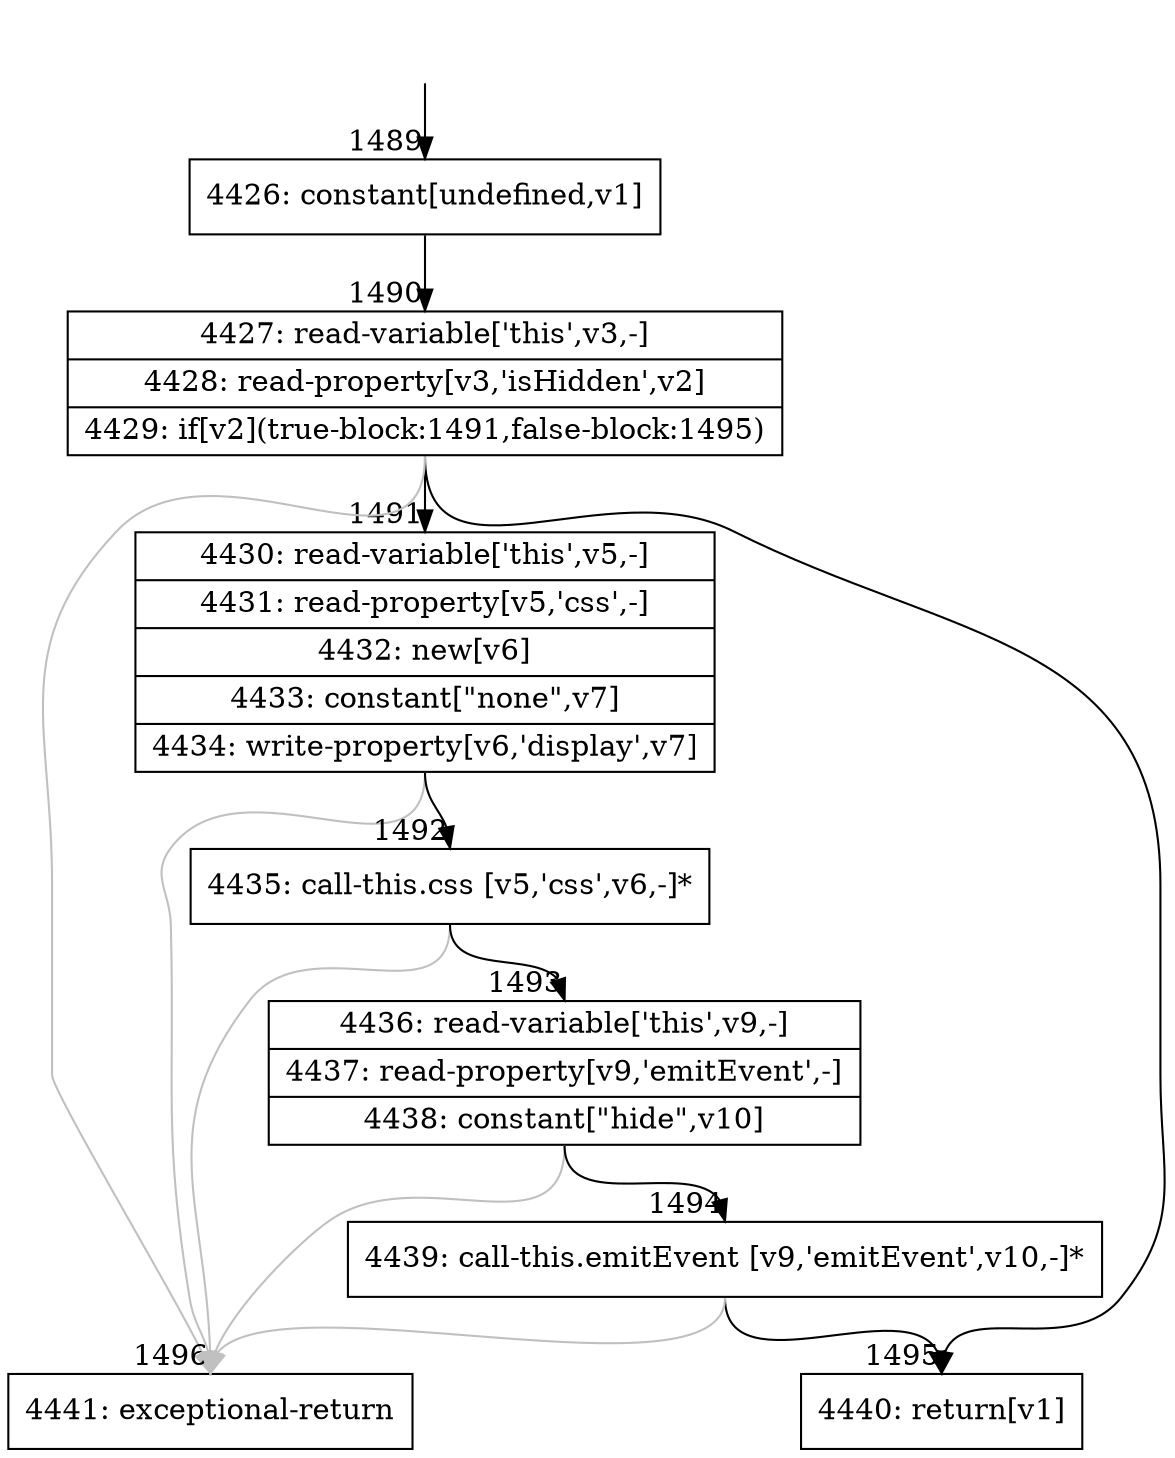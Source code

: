 digraph {
rankdir="TD"
BB_entry136[shape=none,label=""];
BB_entry136 -> BB1489 [tailport=s, headport=n, headlabel="    1489"]
BB1489 [shape=record label="{4426: constant[undefined,v1]}" ] 
BB1489 -> BB1490 [tailport=s, headport=n, headlabel="      1490"]
BB1490 [shape=record label="{4427: read-variable['this',v3,-]|4428: read-property[v3,'isHidden',v2]|4429: if[v2](true-block:1491,false-block:1495)}" ] 
BB1490 -> BB1491 [tailport=s, headport=n, headlabel="      1491"]
BB1490 -> BB1495 [tailport=s, headport=n, headlabel="      1495"]
BB1490 -> BB1496 [tailport=s, headport=n, color=gray, headlabel="      1496"]
BB1491 [shape=record label="{4430: read-variable['this',v5,-]|4431: read-property[v5,'css',-]|4432: new[v6]|4433: constant[\"none\",v7]|4434: write-property[v6,'display',v7]}" ] 
BB1491 -> BB1492 [tailport=s, headport=n, headlabel="      1492"]
BB1491 -> BB1496 [tailport=s, headport=n, color=gray]
BB1492 [shape=record label="{4435: call-this.css [v5,'css',v6,-]*}" ] 
BB1492 -> BB1493 [tailport=s, headport=n, headlabel="      1493"]
BB1492 -> BB1496 [tailport=s, headport=n, color=gray]
BB1493 [shape=record label="{4436: read-variable['this',v9,-]|4437: read-property[v9,'emitEvent',-]|4438: constant[\"hide\",v10]}" ] 
BB1493 -> BB1494 [tailport=s, headport=n, headlabel="      1494"]
BB1493 -> BB1496 [tailport=s, headport=n, color=gray]
BB1494 [shape=record label="{4439: call-this.emitEvent [v9,'emitEvent',v10,-]*}" ] 
BB1494 -> BB1495 [tailport=s, headport=n]
BB1494 -> BB1496 [tailport=s, headport=n, color=gray]
BB1495 [shape=record label="{4440: return[v1]}" ] 
BB1496 [shape=record label="{4441: exceptional-return}" ] 
//#$~ 2041
}
